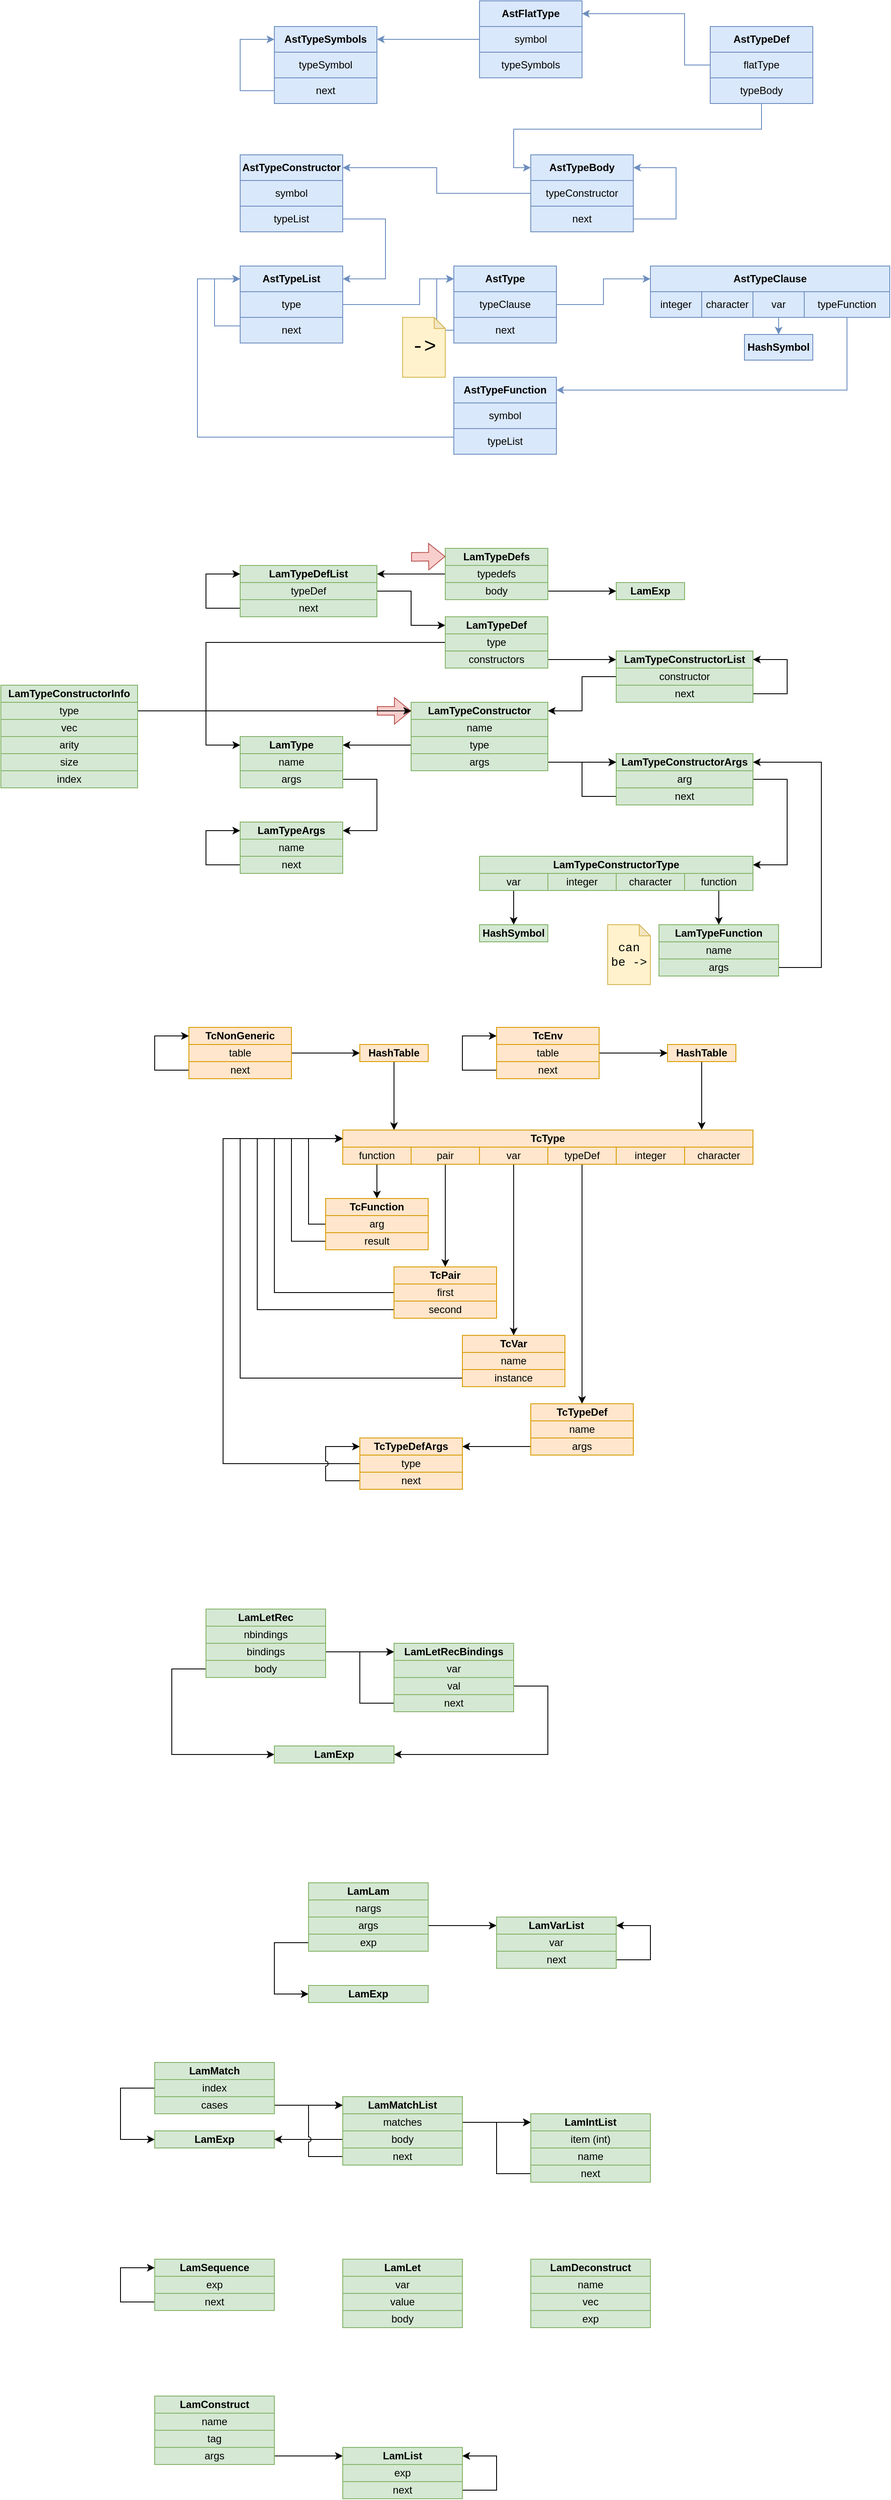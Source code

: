 <mxfile version="21.6.5" type="device">
  <diagram name="Page-1" id="Tl3OTcYbaGk_rcjHuHPC">
    <mxGraphModel dx="1529" dy="1571" grid="1" gridSize="10" guides="1" tooltips="1" connect="1" arrows="1" fold="1" page="0" pageScale="1" pageWidth="827" pageHeight="1169" math="0" shadow="0">
      <root>
        <mxCell id="0" />
        <mxCell id="1" parent="0" />
        <mxCell id="66Aq9e9d5VJEvt0azm1k-1" value="AstTypeList" style="rounded=0;whiteSpace=wrap;html=1;fontStyle=1;fillColor=#dae8fc;strokeColor=#6c8ebf;" parent="1" vertex="1">
          <mxGeometry x="40" y="-90" width="120" height="30" as="geometry" />
        </mxCell>
        <mxCell id="66Aq9e9d5VJEvt0azm1k-11" style="edgeStyle=orthogonalEdgeStyle;rounded=0;orthogonalLoop=1;jettySize=auto;html=1;entryX=0;entryY=0.5;entryDx=0;entryDy=0;fillColor=#dae8fc;strokeColor=#6c8ebf;" parent="1" source="66Aq9e9d5VJEvt0azm1k-2" target="66Aq9e9d5VJEvt0azm1k-7" edge="1">
          <mxGeometry relative="1" as="geometry">
            <Array as="points">
              <mxPoint x="250" y="-45" />
              <mxPoint x="250" y="-75" />
            </Array>
          </mxGeometry>
        </mxCell>
        <mxCell id="66Aq9e9d5VJEvt0azm1k-2" value="type" style="rounded=0;whiteSpace=wrap;html=1;fillColor=#dae8fc;strokeColor=#6c8ebf;" parent="1" vertex="1">
          <mxGeometry x="40" y="-60" width="120" height="30" as="geometry" />
        </mxCell>
        <mxCell id="66Aq9e9d5VJEvt0azm1k-6" style="edgeStyle=orthogonalEdgeStyle;rounded=0;orthogonalLoop=1;jettySize=auto;html=1;entryX=0;entryY=0.5;entryDx=0;entryDy=0;fillColor=#dae8fc;strokeColor=#6c8ebf;" parent="1" source="66Aq9e9d5VJEvt0azm1k-3" target="66Aq9e9d5VJEvt0azm1k-1" edge="1">
          <mxGeometry relative="1" as="geometry">
            <Array as="points">
              <mxPoint x="10" y="-20" />
              <mxPoint x="10" y="-75" />
            </Array>
          </mxGeometry>
        </mxCell>
        <mxCell id="66Aq9e9d5VJEvt0azm1k-3" value="next" style="rounded=0;whiteSpace=wrap;html=1;fillColor=#dae8fc;strokeColor=#6c8ebf;" parent="1" vertex="1">
          <mxGeometry x="40" y="-30" width="120" height="30" as="geometry" />
        </mxCell>
        <mxCell id="66Aq9e9d5VJEvt0azm1k-7" value="AstType" style="rounded=0;whiteSpace=wrap;html=1;fontStyle=1;fillColor=#dae8fc;strokeColor=#6c8ebf;" parent="1" vertex="1">
          <mxGeometry x="290" y="-90" width="120" height="30" as="geometry" />
        </mxCell>
        <mxCell id="66Aq9e9d5VJEvt0azm1k-13" style="edgeStyle=orthogonalEdgeStyle;rounded=0;orthogonalLoop=1;jettySize=auto;html=1;fillColor=#dae8fc;strokeColor=#6c8ebf;" parent="1" source="66Aq9e9d5VJEvt0azm1k-8" target="66Aq9e9d5VJEvt0azm1k-12" edge="1">
          <mxGeometry relative="1" as="geometry" />
        </mxCell>
        <mxCell id="66Aq9e9d5VJEvt0azm1k-8" value="typeClause" style="rounded=0;whiteSpace=wrap;html=1;fillColor=#dae8fc;strokeColor=#6c8ebf;" parent="1" vertex="1">
          <mxGeometry x="290" y="-60" width="120" height="30" as="geometry" />
        </mxCell>
        <mxCell id="66Aq9e9d5VJEvt0azm1k-10" style="edgeStyle=orthogonalEdgeStyle;rounded=0;orthogonalLoop=1;jettySize=auto;html=1;entryX=0;entryY=0.5;entryDx=0;entryDy=0;fillColor=#dae8fc;strokeColor=#6c8ebf;" parent="1" source="66Aq9e9d5VJEvt0azm1k-9" target="66Aq9e9d5VJEvt0azm1k-7" edge="1">
          <mxGeometry relative="1" as="geometry">
            <Array as="points">
              <mxPoint x="270" y="-15" />
              <mxPoint x="270" y="-75" />
            </Array>
          </mxGeometry>
        </mxCell>
        <mxCell id="66Aq9e9d5VJEvt0azm1k-9" value="next" style="rounded=0;whiteSpace=wrap;html=1;fillColor=#dae8fc;strokeColor=#6c8ebf;" parent="1" vertex="1">
          <mxGeometry x="290" y="-30" width="120" height="30" as="geometry" />
        </mxCell>
        <mxCell id="66Aq9e9d5VJEvt0azm1k-12" value="AstTypeClause" style="rounded=0;whiteSpace=wrap;html=1;fontStyle=1;fillColor=#dae8fc;strokeColor=#6c8ebf;" parent="1" vertex="1">
          <mxGeometry x="520" y="-90" width="280" height="30" as="geometry" />
        </mxCell>
        <mxCell id="66Aq9e9d5VJEvt0azm1k-15" value="integer" style="rounded=0;whiteSpace=wrap;html=1;fillColor=#dae8fc;strokeColor=#6c8ebf;" parent="1" vertex="1">
          <mxGeometry x="520" y="-60" width="60" height="30" as="geometry" />
        </mxCell>
        <mxCell id="66Aq9e9d5VJEvt0azm1k-16" value="character" style="rounded=0;whiteSpace=wrap;html=1;fillColor=#dae8fc;strokeColor=#6c8ebf;" parent="1" vertex="1">
          <mxGeometry x="580" y="-60" width="60" height="30" as="geometry" />
        </mxCell>
        <mxCell id="66Aq9e9d5VJEvt0azm1k-20" style="edgeStyle=orthogonalEdgeStyle;rounded=0;orthogonalLoop=1;jettySize=auto;html=1;fillColor=#dae8fc;strokeColor=#6c8ebf;" parent="1" source="66Aq9e9d5VJEvt0azm1k-17" target="66Aq9e9d5VJEvt0azm1k-19" edge="1">
          <mxGeometry relative="1" as="geometry" />
        </mxCell>
        <mxCell id="66Aq9e9d5VJEvt0azm1k-17" value="var" style="rounded=0;whiteSpace=wrap;html=1;fillColor=#dae8fc;strokeColor=#6c8ebf;" parent="1" vertex="1">
          <mxGeometry x="640" y="-60" width="60" height="30" as="geometry" />
        </mxCell>
        <mxCell id="66Aq9e9d5VJEvt0azm1k-22" style="edgeStyle=orthogonalEdgeStyle;rounded=0;orthogonalLoop=1;jettySize=auto;html=1;entryX=1;entryY=0.5;entryDx=0;entryDy=0;fillColor=#dae8fc;strokeColor=#6c8ebf;" parent="1" source="66Aq9e9d5VJEvt0azm1k-18" target="66Aq9e9d5VJEvt0azm1k-21" edge="1">
          <mxGeometry relative="1" as="geometry">
            <Array as="points">
              <mxPoint x="750" y="55" />
            </Array>
          </mxGeometry>
        </mxCell>
        <mxCell id="66Aq9e9d5VJEvt0azm1k-18" value="typeFunction" style="rounded=0;whiteSpace=wrap;html=1;fillColor=#dae8fc;strokeColor=#6c8ebf;" parent="1" vertex="1">
          <mxGeometry x="700" y="-60" width="100" height="30" as="geometry" />
        </mxCell>
        <mxCell id="66Aq9e9d5VJEvt0azm1k-19" value="HashSymbol" style="rounded=0;whiteSpace=wrap;html=1;fontStyle=1;fillColor=#dae8fc;strokeColor=#6c8ebf;" parent="1" vertex="1">
          <mxGeometry x="630" y="-10" width="80" height="30" as="geometry" />
        </mxCell>
        <mxCell id="66Aq9e9d5VJEvt0azm1k-21" value="AstTypeFunction" style="rounded=0;whiteSpace=wrap;html=1;fontStyle=1;fillColor=#dae8fc;strokeColor=#6c8ebf;" parent="1" vertex="1">
          <mxGeometry x="290" y="40" width="120" height="30" as="geometry" />
        </mxCell>
        <mxCell id="66Aq9e9d5VJEvt0azm1k-23" value="symbol" style="rounded=0;whiteSpace=wrap;html=1;fillColor=#dae8fc;strokeColor=#6c8ebf;" parent="1" vertex="1">
          <mxGeometry x="290" y="70" width="120" height="30" as="geometry" />
        </mxCell>
        <mxCell id="66Aq9e9d5VJEvt0azm1k-26" style="edgeStyle=orthogonalEdgeStyle;rounded=0;orthogonalLoop=1;jettySize=auto;html=1;entryX=0;entryY=0.5;entryDx=0;entryDy=0;fillColor=#dae8fc;strokeColor=#6c8ebf;" parent="1" source="66Aq9e9d5VJEvt0azm1k-25" target="66Aq9e9d5VJEvt0azm1k-1" edge="1">
          <mxGeometry relative="1" as="geometry">
            <Array as="points">
              <mxPoint x="-10" y="110" />
              <mxPoint x="-10" y="-75" />
            </Array>
          </mxGeometry>
        </mxCell>
        <mxCell id="66Aq9e9d5VJEvt0azm1k-25" value="typeList" style="rounded=0;whiteSpace=wrap;html=1;fillColor=#dae8fc;strokeColor=#6c8ebf;" parent="1" vertex="1">
          <mxGeometry x="290" y="100" width="120" height="30" as="geometry" />
        </mxCell>
        <mxCell id="66Aq9e9d5VJEvt0azm1k-27" value="AstTypeConstructor" style="rounded=0;whiteSpace=wrap;html=1;fontStyle=1;fillColor=#dae8fc;strokeColor=#6c8ebf;" parent="1" vertex="1">
          <mxGeometry x="40" y="-220" width="120" height="30" as="geometry" />
        </mxCell>
        <mxCell id="66Aq9e9d5VJEvt0azm1k-28" value="symbol" style="rounded=0;whiteSpace=wrap;html=1;fillColor=#dae8fc;strokeColor=#6c8ebf;" parent="1" vertex="1">
          <mxGeometry x="40" y="-190" width="120" height="30" as="geometry" />
        </mxCell>
        <mxCell id="66Aq9e9d5VJEvt0azm1k-30" style="edgeStyle=orthogonalEdgeStyle;rounded=0;orthogonalLoop=1;jettySize=auto;html=1;entryX=1;entryY=0.5;entryDx=0;entryDy=0;fillColor=#dae8fc;strokeColor=#6c8ebf;" parent="1" source="66Aq9e9d5VJEvt0azm1k-29" target="66Aq9e9d5VJEvt0azm1k-1" edge="1">
          <mxGeometry relative="1" as="geometry">
            <Array as="points">
              <mxPoint x="210" y="-145" />
              <mxPoint x="210" y="-75" />
            </Array>
          </mxGeometry>
        </mxCell>
        <mxCell id="66Aq9e9d5VJEvt0azm1k-29" value="typeList" style="rounded=0;whiteSpace=wrap;html=1;fillColor=#dae8fc;strokeColor=#6c8ebf;" parent="1" vertex="1">
          <mxGeometry x="40" y="-160" width="120" height="30" as="geometry" />
        </mxCell>
        <mxCell id="66Aq9e9d5VJEvt0azm1k-31" value="AstTypeBody" style="rounded=0;whiteSpace=wrap;html=1;fontStyle=1;fillColor=#dae8fc;strokeColor=#6c8ebf;" parent="1" vertex="1">
          <mxGeometry x="380" y="-220" width="120" height="30" as="geometry" />
        </mxCell>
        <mxCell id="66Aq9e9d5VJEvt0azm1k-36" style="edgeStyle=orthogonalEdgeStyle;rounded=0;orthogonalLoop=1;jettySize=auto;html=1;entryX=1;entryY=0.5;entryDx=0;entryDy=0;fillColor=#dae8fc;strokeColor=#6c8ebf;" parent="1" source="66Aq9e9d5VJEvt0azm1k-32" target="66Aq9e9d5VJEvt0azm1k-27" edge="1">
          <mxGeometry relative="1" as="geometry" />
        </mxCell>
        <mxCell id="66Aq9e9d5VJEvt0azm1k-32" value="typeConstructor" style="rounded=0;whiteSpace=wrap;html=1;fillColor=#dae8fc;strokeColor=#6c8ebf;" parent="1" vertex="1">
          <mxGeometry x="380" y="-190" width="120" height="30" as="geometry" />
        </mxCell>
        <mxCell id="66Aq9e9d5VJEvt0azm1k-34" style="edgeStyle=orthogonalEdgeStyle;rounded=0;orthogonalLoop=1;jettySize=auto;html=1;fillColor=#dae8fc;strokeColor=#6c8ebf;" parent="1" source="66Aq9e9d5VJEvt0azm1k-33" edge="1">
          <mxGeometry relative="1" as="geometry">
            <mxPoint x="500" y="-205" as="targetPoint" />
            <Array as="points">
              <mxPoint x="550" y="-145" />
              <mxPoint x="550" y="-205" />
            </Array>
          </mxGeometry>
        </mxCell>
        <mxCell id="66Aq9e9d5VJEvt0azm1k-33" value="next" style="rounded=0;whiteSpace=wrap;html=1;fillColor=#dae8fc;strokeColor=#6c8ebf;" parent="1" vertex="1">
          <mxGeometry x="380" y="-160" width="120" height="30" as="geometry" />
        </mxCell>
        <mxCell id="66Aq9e9d5VJEvt0azm1k-37" value="AstTypeDef" style="rounded=0;whiteSpace=wrap;html=1;fontStyle=1;fillColor=#dae8fc;strokeColor=#6c8ebf;" parent="1" vertex="1">
          <mxGeometry x="590" y="-370" width="120" height="30" as="geometry" />
        </mxCell>
        <mxCell id="66Aq9e9d5VJEvt0azm1k-42" style="edgeStyle=orthogonalEdgeStyle;rounded=0;orthogonalLoop=1;jettySize=auto;html=1;entryX=1;entryY=0.5;entryDx=0;entryDy=0;fillColor=#dae8fc;strokeColor=#6c8ebf;" parent="1" source="66Aq9e9d5VJEvt0azm1k-38" target="66Aq9e9d5VJEvt0azm1k-41" edge="1">
          <mxGeometry relative="1" as="geometry">
            <Array as="points">
              <mxPoint x="560" y="-325" />
              <mxPoint x="560" y="-385" />
            </Array>
          </mxGeometry>
        </mxCell>
        <mxCell id="66Aq9e9d5VJEvt0azm1k-38" value="flatType" style="rounded=0;whiteSpace=wrap;html=1;fillColor=#dae8fc;strokeColor=#6c8ebf;" parent="1" vertex="1">
          <mxGeometry x="590" y="-340" width="120" height="30" as="geometry" />
        </mxCell>
        <mxCell id="66Aq9e9d5VJEvt0azm1k-40" style="edgeStyle=orthogonalEdgeStyle;rounded=0;orthogonalLoop=1;jettySize=auto;html=1;entryX=0;entryY=0.5;entryDx=0;entryDy=0;fillColor=#dae8fc;strokeColor=#6c8ebf;" parent="1" source="66Aq9e9d5VJEvt0azm1k-39" target="66Aq9e9d5VJEvt0azm1k-31" edge="1">
          <mxGeometry relative="1" as="geometry">
            <Array as="points">
              <mxPoint x="650" y="-250" />
              <mxPoint x="360" y="-250" />
              <mxPoint x="360" y="-205" />
            </Array>
          </mxGeometry>
        </mxCell>
        <mxCell id="66Aq9e9d5VJEvt0azm1k-39" value="typeBody" style="rounded=0;whiteSpace=wrap;html=1;fillColor=#dae8fc;strokeColor=#6c8ebf;" parent="1" vertex="1">
          <mxGeometry x="590" y="-310" width="120" height="30" as="geometry" />
        </mxCell>
        <mxCell id="66Aq9e9d5VJEvt0azm1k-41" value="AstFlatType" style="rounded=0;whiteSpace=wrap;html=1;fontStyle=1;fillColor=#dae8fc;strokeColor=#6c8ebf;" parent="1" vertex="1">
          <mxGeometry x="320" y="-400" width="120" height="30" as="geometry" />
        </mxCell>
        <mxCell id="66Aq9e9d5VJEvt0azm1k-46" style="edgeStyle=orthogonalEdgeStyle;rounded=0;orthogonalLoop=1;jettySize=auto;html=1;entryX=1;entryY=0.5;entryDx=0;entryDy=0;fillColor=#dae8fc;strokeColor=#6c8ebf;" parent="1" source="66Aq9e9d5VJEvt0azm1k-43" target="66Aq9e9d5VJEvt0azm1k-45" edge="1">
          <mxGeometry relative="1" as="geometry" />
        </mxCell>
        <mxCell id="66Aq9e9d5VJEvt0azm1k-43" value="symbol" style="rounded=0;whiteSpace=wrap;html=1;fillColor=#dae8fc;strokeColor=#6c8ebf;" parent="1" vertex="1">
          <mxGeometry x="320" y="-370" width="120" height="30" as="geometry" />
        </mxCell>
        <mxCell id="66Aq9e9d5VJEvt0azm1k-44" value="typeSymbols" style="rounded=0;whiteSpace=wrap;html=1;fillColor=#dae8fc;strokeColor=#6c8ebf;" parent="1" vertex="1">
          <mxGeometry x="320" y="-340" width="120" height="30" as="geometry" />
        </mxCell>
        <mxCell id="66Aq9e9d5VJEvt0azm1k-45" value="AstTypeSymbols" style="rounded=0;whiteSpace=wrap;html=1;fontStyle=1;fillColor=#dae8fc;strokeColor=#6c8ebf;" parent="1" vertex="1">
          <mxGeometry x="80" y="-370" width="120" height="30" as="geometry" />
        </mxCell>
        <mxCell id="66Aq9e9d5VJEvt0azm1k-47" value="typeSymbol" style="rounded=0;whiteSpace=wrap;html=1;fillColor=#dae8fc;strokeColor=#6c8ebf;" parent="1" vertex="1">
          <mxGeometry x="80" y="-340" width="120" height="30" as="geometry" />
        </mxCell>
        <mxCell id="66Aq9e9d5VJEvt0azm1k-49" style="edgeStyle=orthogonalEdgeStyle;rounded=0;orthogonalLoop=1;jettySize=auto;html=1;entryX=0;entryY=0.5;entryDx=0;entryDy=0;fillColor=#dae8fc;strokeColor=#6c8ebf;" parent="1" source="66Aq9e9d5VJEvt0azm1k-48" target="66Aq9e9d5VJEvt0azm1k-45" edge="1">
          <mxGeometry relative="1" as="geometry">
            <Array as="points">
              <mxPoint x="40" y="-295" />
              <mxPoint x="40" y="-355" />
            </Array>
          </mxGeometry>
        </mxCell>
        <mxCell id="66Aq9e9d5VJEvt0azm1k-48" value="next" style="rounded=0;whiteSpace=wrap;html=1;fillColor=#dae8fc;strokeColor=#6c8ebf;" parent="1" vertex="1">
          <mxGeometry x="80" y="-310" width="120" height="30" as="geometry" />
        </mxCell>
        <mxCell id="66Aq9e9d5VJEvt0azm1k-50" value="LamTypeConstructor" style="rounded=0;whiteSpace=wrap;html=1;fontStyle=1;fillColor=#d5e8d4;strokeColor=#82b366;" parent="1" vertex="1">
          <mxGeometry x="240" y="420" width="160" height="20" as="geometry" />
        </mxCell>
        <mxCell id="66Aq9e9d5VJEvt0azm1k-51" value="name" style="rounded=0;whiteSpace=wrap;html=1;fillColor=#d5e8d4;strokeColor=#82b366;" parent="1" vertex="1">
          <mxGeometry x="240" y="440" width="160" height="20" as="geometry" />
        </mxCell>
        <mxCell id="66Aq9e9d5VJEvt0azm1k-57" style="edgeStyle=orthogonalEdgeStyle;rounded=0;orthogonalLoop=1;jettySize=auto;html=1;entryX=1;entryY=0.5;entryDx=0;entryDy=0;" parent="1" source="66Aq9e9d5VJEvt0azm1k-52" target="66Aq9e9d5VJEvt0azm1k-54" edge="1">
          <mxGeometry relative="1" as="geometry" />
        </mxCell>
        <mxCell id="66Aq9e9d5VJEvt0azm1k-52" value="type" style="rounded=0;whiteSpace=wrap;html=1;fillColor=#d5e8d4;strokeColor=#82b366;" parent="1" vertex="1">
          <mxGeometry x="240" y="460" width="160" height="20" as="geometry" />
        </mxCell>
        <mxCell id="66Aq9e9d5VJEvt0azm1k-72" style="edgeStyle=orthogonalEdgeStyle;rounded=0;orthogonalLoop=1;jettySize=auto;html=1;" parent="1" source="66Aq9e9d5VJEvt0azm1k-53" target="66Aq9e9d5VJEvt0azm1k-65" edge="1">
          <mxGeometry relative="1" as="geometry" />
        </mxCell>
        <mxCell id="66Aq9e9d5VJEvt0azm1k-53" value="args" style="rounded=0;whiteSpace=wrap;html=1;fillColor=#d5e8d4;strokeColor=#82b366;" parent="1" vertex="1">
          <mxGeometry x="240" y="480" width="160" height="20" as="geometry" />
        </mxCell>
        <mxCell id="66Aq9e9d5VJEvt0azm1k-54" value="LamType" style="rounded=0;whiteSpace=wrap;html=1;fontStyle=1;fillColor=#d5e8d4;strokeColor=#82b366;" parent="1" vertex="1">
          <mxGeometry x="40" y="460" width="120" height="20" as="geometry" />
        </mxCell>
        <mxCell id="66Aq9e9d5VJEvt0azm1k-55" value="name" style="rounded=0;whiteSpace=wrap;html=1;fillColor=#d5e8d4;strokeColor=#82b366;" parent="1" vertex="1">
          <mxGeometry x="40" y="480" width="120" height="20" as="geometry" />
        </mxCell>
        <mxCell id="66Aq9e9d5VJEvt0azm1k-64" style="edgeStyle=orthogonalEdgeStyle;rounded=0;orthogonalLoop=1;jettySize=auto;html=1;entryX=1;entryY=0.5;entryDx=0;entryDy=0;" parent="1" source="66Aq9e9d5VJEvt0azm1k-56" target="66Aq9e9d5VJEvt0azm1k-58" edge="1">
          <mxGeometry relative="1" as="geometry">
            <Array as="points">
              <mxPoint x="200" y="510" />
              <mxPoint x="200" y="570" />
            </Array>
          </mxGeometry>
        </mxCell>
        <mxCell id="66Aq9e9d5VJEvt0azm1k-56" value="args" style="rounded=0;whiteSpace=wrap;html=1;fillColor=#d5e8d4;strokeColor=#82b366;" parent="1" vertex="1">
          <mxGeometry x="40" y="500" width="120" height="20" as="geometry" />
        </mxCell>
        <mxCell id="66Aq9e9d5VJEvt0azm1k-58" value="LamTypeArgs" style="rounded=0;whiteSpace=wrap;html=1;fontStyle=1;fillColor=#d5e8d4;strokeColor=#82b366;" parent="1" vertex="1">
          <mxGeometry x="40" y="560" width="120" height="20" as="geometry" />
        </mxCell>
        <mxCell id="66Aq9e9d5VJEvt0azm1k-59" value="name" style="rounded=0;whiteSpace=wrap;html=1;fillColor=#d5e8d4;strokeColor=#82b366;" parent="1" vertex="1">
          <mxGeometry x="40" y="580" width="120" height="20" as="geometry" />
        </mxCell>
        <mxCell id="66Aq9e9d5VJEvt0azm1k-61" style="edgeStyle=orthogonalEdgeStyle;rounded=0;orthogonalLoop=1;jettySize=auto;html=1;entryX=0;entryY=0.5;entryDx=0;entryDy=0;" parent="1" source="66Aq9e9d5VJEvt0azm1k-60" target="66Aq9e9d5VJEvt0azm1k-58" edge="1">
          <mxGeometry relative="1" as="geometry">
            <Array as="points">
              <mxPoint y="610" />
              <mxPoint y="570" />
            </Array>
          </mxGeometry>
        </mxCell>
        <mxCell id="66Aq9e9d5VJEvt0azm1k-60" value="next" style="rounded=0;whiteSpace=wrap;html=1;fillColor=#d5e8d4;strokeColor=#82b366;" parent="1" vertex="1">
          <mxGeometry x="40" y="600" width="120" height="20" as="geometry" />
        </mxCell>
        <mxCell id="66Aq9e9d5VJEvt0azm1k-65" value="LamTypeConstructorArgs" style="rounded=0;whiteSpace=wrap;html=1;fontStyle=1;fillColor=#d5e8d4;strokeColor=#82b366;" parent="1" vertex="1">
          <mxGeometry x="480" y="480" width="160" height="20" as="geometry" />
        </mxCell>
        <mxCell id="OqaKtLn1udPJetcvcxM7-1" style="edgeStyle=orthogonalEdgeStyle;rounded=0;orthogonalLoop=1;jettySize=auto;html=1;entryX=1;entryY=0.5;entryDx=0;entryDy=0;" parent="1" source="66Aq9e9d5VJEvt0azm1k-66" target="66Aq9e9d5VJEvt0azm1k-70" edge="1">
          <mxGeometry relative="1" as="geometry">
            <Array as="points">
              <mxPoint x="680" y="510" />
              <mxPoint x="680" y="610" />
            </Array>
          </mxGeometry>
        </mxCell>
        <mxCell id="66Aq9e9d5VJEvt0azm1k-66" value="arg" style="rounded=0;whiteSpace=wrap;html=1;fillColor=#d5e8d4;strokeColor=#82b366;" parent="1" vertex="1">
          <mxGeometry x="480" y="500" width="160" height="20" as="geometry" />
        </mxCell>
        <mxCell id="66Aq9e9d5VJEvt0azm1k-68" style="edgeStyle=orthogonalEdgeStyle;rounded=0;orthogonalLoop=1;jettySize=auto;html=1;entryX=0;entryY=0.5;entryDx=0;entryDy=0;" parent="1" source="66Aq9e9d5VJEvt0azm1k-67" target="66Aq9e9d5VJEvt0azm1k-65" edge="1">
          <mxGeometry relative="1" as="geometry">
            <Array as="points">
              <mxPoint x="440" y="530" />
              <mxPoint x="440" y="490" />
            </Array>
          </mxGeometry>
        </mxCell>
        <mxCell id="66Aq9e9d5VJEvt0azm1k-67" value="next" style="rounded=0;whiteSpace=wrap;html=1;fillColor=#d5e8d4;strokeColor=#82b366;" parent="1" vertex="1">
          <mxGeometry x="480" y="520" width="160" height="20" as="geometry" />
        </mxCell>
        <mxCell id="66Aq9e9d5VJEvt0azm1k-70" value="LamTypeConstructorType" style="rounded=0;whiteSpace=wrap;html=1;fontStyle=1;fillColor=#d5e8d4;strokeColor=#82b366;" parent="1" vertex="1">
          <mxGeometry x="320" y="600" width="320" height="20" as="geometry" />
        </mxCell>
        <mxCell id="66Aq9e9d5VJEvt0azm1k-73" value="name" style="rounded=0;whiteSpace=wrap;html=1;fillColor=#d5e8d4;strokeColor=#82b366;" parent="1" vertex="1">
          <mxGeometry x="530" y="700" width="140" height="20" as="geometry" />
        </mxCell>
        <mxCell id="66Aq9e9d5VJEvt0azm1k-75" style="edgeStyle=orthogonalEdgeStyle;rounded=0;orthogonalLoop=1;jettySize=auto;html=1;entryX=1;entryY=0.5;entryDx=0;entryDy=0;" parent="1" source="66Aq9e9d5VJEvt0azm1k-74" target="66Aq9e9d5VJEvt0azm1k-65" edge="1">
          <mxGeometry relative="1" as="geometry">
            <Array as="points">
              <mxPoint x="720" y="730" />
              <mxPoint x="720" y="490" />
            </Array>
          </mxGeometry>
        </mxCell>
        <mxCell id="66Aq9e9d5VJEvt0azm1k-74" value="args" style="rounded=0;whiteSpace=wrap;html=1;fillColor=#d5e8d4;strokeColor=#82b366;" parent="1" vertex="1">
          <mxGeometry x="530" y="720" width="140" height="20" as="geometry" />
        </mxCell>
        <mxCell id="66Aq9e9d5VJEvt0azm1k-76" value="integer" style="rounded=0;whiteSpace=wrap;html=1;fillColor=#d5e8d4;strokeColor=#82b366;" parent="1" vertex="1">
          <mxGeometry x="400" y="620" width="80" height="20" as="geometry" />
        </mxCell>
        <mxCell id="66Aq9e9d5VJEvt0azm1k-79" value="character" style="rounded=0;whiteSpace=wrap;html=1;fillColor=#d5e8d4;strokeColor=#82b366;" parent="1" vertex="1">
          <mxGeometry x="480" y="620" width="80" height="20" as="geometry" />
        </mxCell>
        <mxCell id="66Aq9e9d5VJEvt0azm1k-82" style="edgeStyle=orthogonalEdgeStyle;rounded=0;orthogonalLoop=1;jettySize=auto;html=1;entryX=0.5;entryY=0;entryDx=0;entryDy=0;" parent="1" source="66Aq9e9d5VJEvt0azm1k-80" target="66Aq9e9d5VJEvt0azm1k-81" edge="1">
          <mxGeometry relative="1" as="geometry" />
        </mxCell>
        <mxCell id="66Aq9e9d5VJEvt0azm1k-80" value="function" style="rounded=0;whiteSpace=wrap;html=1;fillColor=#d5e8d4;strokeColor=#82b366;" parent="1" vertex="1">
          <mxGeometry x="560" y="620" width="80" height="20" as="geometry" />
        </mxCell>
        <mxCell id="66Aq9e9d5VJEvt0azm1k-81" value="LamTypeFunction" style="rounded=0;whiteSpace=wrap;html=1;fontStyle=1;fillColor=#d5e8d4;strokeColor=#82b366;" parent="1" vertex="1">
          <mxGeometry x="530" y="680" width="140" height="20" as="geometry" />
        </mxCell>
        <mxCell id="OqaKtLn1udPJetcvcxM7-26" style="edgeStyle=orthogonalEdgeStyle;rounded=0;orthogonalLoop=1;jettySize=auto;html=1;entryX=0.5;entryY=0;entryDx=0;entryDy=0;" parent="1" source="66Aq9e9d5VJEvt0azm1k-83" target="OqaKtLn1udPJetcvcxM7-25" edge="1">
          <mxGeometry relative="1" as="geometry" />
        </mxCell>
        <mxCell id="66Aq9e9d5VJEvt0azm1k-83" value="var" style="rounded=0;whiteSpace=wrap;html=1;fillColor=#d5e8d4;strokeColor=#82b366;" parent="1" vertex="1">
          <mxGeometry x="320" y="620" width="80" height="20" as="geometry" />
        </mxCell>
        <mxCell id="66Aq9e9d5VJEvt0azm1k-90" value="-&amp;gt;" style="shape=note;whiteSpace=wrap;html=1;backgroundOutline=1;darkOpacity=0.05;fillColor=#fff2cc;strokeColor=#d6b656;fontSize=24;fontFamily=Courier New;size=13;" parent="1" vertex="1">
          <mxGeometry x="230" y="-30" width="50" height="70" as="geometry" />
        </mxCell>
        <mxCell id="OqaKtLn1udPJetcvcxM7-2" value="can be -&amp;gt;" style="shape=note;whiteSpace=wrap;html=1;backgroundOutline=1;darkOpacity=0.05;fillColor=#fff2cc;strokeColor=#d6b656;fontSize=14;fontFamily=Courier New;size=13;" parent="1" vertex="1">
          <mxGeometry x="470" y="680" width="50" height="70" as="geometry" />
        </mxCell>
        <mxCell id="OqaKtLn1udPJetcvcxM7-3" value="LamTypeDefs" style="rounded=0;whiteSpace=wrap;html=1;fontStyle=1;fillColor=#d5e8d4;strokeColor=#82b366;" parent="1" vertex="1">
          <mxGeometry x="280" y="240" width="120" height="20" as="geometry" />
        </mxCell>
        <mxCell id="OqaKtLn1udPJetcvcxM7-27" style="edgeStyle=orthogonalEdgeStyle;rounded=0;orthogonalLoop=1;jettySize=auto;html=1;entryX=1;entryY=0.5;entryDx=0;entryDy=0;" parent="1" source="OqaKtLn1udPJetcvcxM7-4" target="OqaKtLn1udPJetcvcxM7-8" edge="1">
          <mxGeometry relative="1" as="geometry" />
        </mxCell>
        <mxCell id="OqaKtLn1udPJetcvcxM7-4" value="typedefs" style="rounded=0;whiteSpace=wrap;html=1;fillColor=#d5e8d4;strokeColor=#82b366;" parent="1" vertex="1">
          <mxGeometry x="280" y="260" width="120" height="20" as="geometry" />
        </mxCell>
        <mxCell id="OqaKtLn1udPJetcvcxM7-28" style="edgeStyle=orthogonalEdgeStyle;rounded=0;orthogonalLoop=1;jettySize=auto;html=1;entryX=0;entryY=0.5;entryDx=0;entryDy=0;" parent="1" source="OqaKtLn1udPJetcvcxM7-5" target="OqaKtLn1udPJetcvcxM7-6" edge="1">
          <mxGeometry relative="1" as="geometry" />
        </mxCell>
        <mxCell id="OqaKtLn1udPJetcvcxM7-5" value="body" style="rounded=0;whiteSpace=wrap;html=1;fillColor=#d5e8d4;strokeColor=#82b366;" parent="1" vertex="1">
          <mxGeometry x="280" y="280" width="120" height="20" as="geometry" />
        </mxCell>
        <mxCell id="OqaKtLn1udPJetcvcxM7-6" value="LamExp" style="rounded=0;whiteSpace=wrap;html=1;fontStyle=1;fillColor=#d5e8d4;strokeColor=#82b366;" parent="1" vertex="1">
          <mxGeometry x="480" y="280" width="80" height="20" as="geometry" />
        </mxCell>
        <mxCell id="OqaKtLn1udPJetcvcxM7-8" value="LamTypeDefList" style="rounded=0;whiteSpace=wrap;html=1;fontStyle=1;fillColor=#d5e8d4;strokeColor=#82b366;" parent="1" vertex="1">
          <mxGeometry x="40" y="260" width="160" height="20" as="geometry" />
        </mxCell>
        <mxCell id="OqaKtLn1udPJetcvcxM7-23" style="edgeStyle=orthogonalEdgeStyle;rounded=0;orthogonalLoop=1;jettySize=auto;html=1;entryX=0;entryY=0.5;entryDx=0;entryDy=0;" parent="1" source="OqaKtLn1udPJetcvcxM7-10" target="OqaKtLn1udPJetcvcxM7-13" edge="1">
          <mxGeometry relative="1" as="geometry" />
        </mxCell>
        <mxCell id="OqaKtLn1udPJetcvcxM7-10" value="typeDef" style="rounded=0;whiteSpace=wrap;html=1;fillColor=#d5e8d4;strokeColor=#82b366;" parent="1" vertex="1">
          <mxGeometry x="40" y="280" width="160" height="20" as="geometry" />
        </mxCell>
        <mxCell id="OqaKtLn1udPJetcvcxM7-24" style="edgeStyle=orthogonalEdgeStyle;rounded=0;orthogonalLoop=1;jettySize=auto;html=1;entryX=0;entryY=0.5;entryDx=0;entryDy=0;" parent="1" source="OqaKtLn1udPJetcvcxM7-11" target="OqaKtLn1udPJetcvcxM7-8" edge="1">
          <mxGeometry relative="1" as="geometry">
            <Array as="points">
              <mxPoint y="310" />
              <mxPoint y="270" />
            </Array>
          </mxGeometry>
        </mxCell>
        <mxCell id="OqaKtLn1udPJetcvcxM7-11" value="next" style="rounded=0;whiteSpace=wrap;html=1;fillColor=#d5e8d4;strokeColor=#82b366;" parent="1" vertex="1">
          <mxGeometry x="40" y="300" width="160" height="20" as="geometry" />
        </mxCell>
        <mxCell id="OqaKtLn1udPJetcvcxM7-13" value="LamTypeDef" style="rounded=0;whiteSpace=wrap;html=1;fontStyle=1;fillColor=#d5e8d4;strokeColor=#82b366;" parent="1" vertex="1">
          <mxGeometry x="280" y="320" width="120" height="20" as="geometry" />
        </mxCell>
        <mxCell id="OqaKtLn1udPJetcvcxM7-19" style="edgeStyle=orthogonalEdgeStyle;rounded=0;orthogonalLoop=1;jettySize=auto;html=1;entryX=0;entryY=0.5;entryDx=0;entryDy=0;exitX=1;exitY=0.5;exitDx=0;exitDy=0;" parent="1" source="OqaKtLn1udPJetcvcxM7-15" target="OqaKtLn1udPJetcvcxM7-17" edge="1">
          <mxGeometry relative="1" as="geometry" />
        </mxCell>
        <mxCell id="OqaKtLn1udPJetcvcxM7-31" style="edgeStyle=orthogonalEdgeStyle;rounded=0;orthogonalLoop=1;jettySize=auto;html=1;entryX=0;entryY=0.5;entryDx=0;entryDy=0;" parent="1" source="OqaKtLn1udPJetcvcxM7-14" target="66Aq9e9d5VJEvt0azm1k-54" edge="1">
          <mxGeometry relative="1" as="geometry">
            <Array as="points">
              <mxPoint y="350" />
              <mxPoint y="470" />
            </Array>
          </mxGeometry>
        </mxCell>
        <mxCell id="OqaKtLn1udPJetcvcxM7-14" value="type" style="rounded=0;whiteSpace=wrap;html=1;fillColor=#d5e8d4;strokeColor=#82b366;" parent="1" vertex="1">
          <mxGeometry x="280" y="340" width="120" height="20" as="geometry" />
        </mxCell>
        <mxCell id="OqaKtLn1udPJetcvcxM7-15" value="constructors" style="rounded=0;whiteSpace=wrap;html=1;fillColor=#d5e8d4;strokeColor=#82b366;" parent="1" vertex="1">
          <mxGeometry x="280" y="360" width="120" height="20" as="geometry" />
        </mxCell>
        <mxCell id="OqaKtLn1udPJetcvcxM7-17" value="LamTypeConstructorList" style="rounded=0;whiteSpace=wrap;html=1;fontStyle=1;fillColor=#d5e8d4;strokeColor=#82b366;" parent="1" vertex="1">
          <mxGeometry x="480" y="360" width="160" height="20" as="geometry" />
        </mxCell>
        <mxCell id="OqaKtLn1udPJetcvcxM7-20" style="edgeStyle=orthogonalEdgeStyle;rounded=0;orthogonalLoop=1;jettySize=auto;html=1;entryX=1;entryY=0.5;entryDx=0;entryDy=0;" parent="1" source="OqaKtLn1udPJetcvcxM7-18" target="66Aq9e9d5VJEvt0azm1k-50" edge="1">
          <mxGeometry relative="1" as="geometry" />
        </mxCell>
        <mxCell id="OqaKtLn1udPJetcvcxM7-18" value="constructor" style="rounded=0;whiteSpace=wrap;html=1;fillColor=#d5e8d4;strokeColor=#82b366;" parent="1" vertex="1">
          <mxGeometry x="480" y="380" width="160" height="20" as="geometry" />
        </mxCell>
        <mxCell id="OqaKtLn1udPJetcvcxM7-22" style="edgeStyle=orthogonalEdgeStyle;rounded=0;orthogonalLoop=1;jettySize=auto;html=1;entryX=1;entryY=0.5;entryDx=0;entryDy=0;" parent="1" source="OqaKtLn1udPJetcvcxM7-21" target="OqaKtLn1udPJetcvcxM7-17" edge="1">
          <mxGeometry relative="1" as="geometry">
            <Array as="points">
              <mxPoint x="680" y="410" />
              <mxPoint x="680" y="370" />
            </Array>
          </mxGeometry>
        </mxCell>
        <mxCell id="OqaKtLn1udPJetcvcxM7-21" value="next" style="rounded=0;whiteSpace=wrap;html=1;fillColor=#d5e8d4;strokeColor=#82b366;" parent="1" vertex="1">
          <mxGeometry x="480" y="400" width="160" height="20" as="geometry" />
        </mxCell>
        <mxCell id="OqaKtLn1udPJetcvcxM7-25" value="HashSymbol" style="rounded=0;whiteSpace=wrap;html=1;fontStyle=1;fillColor=#d5e8d4;strokeColor=#82b366;" parent="1" vertex="1">
          <mxGeometry x="320" y="680" width="80" height="20" as="geometry" />
        </mxCell>
        <mxCell id="OqaKtLn1udPJetcvcxM7-29" value="" style="shape=flexArrow;endArrow=classic;html=1;rounded=0;entryX=0;entryY=0.5;entryDx=0;entryDy=0;fillColor=#f8cecc;strokeColor=#b85450;" parent="1" target="66Aq9e9d5VJEvt0azm1k-50" edge="1">
          <mxGeometry width="50" height="50" relative="1" as="geometry">
            <mxPoint x="200" y="430" as="sourcePoint" />
            <mxPoint x="480" y="530" as="targetPoint" />
          </mxGeometry>
        </mxCell>
        <mxCell id="OqaKtLn1udPJetcvcxM7-30" value="" style="shape=flexArrow;endArrow=classic;html=1;rounded=0;entryX=0;entryY=0.5;entryDx=0;entryDy=0;fillColor=#f8cecc;strokeColor=#b85450;" parent="1" edge="1">
          <mxGeometry width="50" height="50" relative="1" as="geometry">
            <mxPoint x="240" y="250" as="sourcePoint" />
            <mxPoint x="280" y="249.5" as="targetPoint" />
          </mxGeometry>
        </mxCell>
        <mxCell id="YFp7hnjFKQrcqW-Tp08_-1" value="TcEnv" style="rounded=0;whiteSpace=wrap;html=1;fontStyle=1;fillColor=#ffe6cc;strokeColor=#d79b00;" parent="1" vertex="1">
          <mxGeometry x="340" y="800" width="120" height="20" as="geometry" />
        </mxCell>
        <mxCell id="YFp7hnjFKQrcqW-Tp08_-4" style="edgeStyle=orthogonalEdgeStyle;rounded=0;orthogonalLoop=1;jettySize=auto;html=1;entryX=0;entryY=0.5;entryDx=0;entryDy=0;" parent="1" source="YFp7hnjFKQrcqW-Tp08_-2" target="YFp7hnjFKQrcqW-Tp08_-3" edge="1">
          <mxGeometry relative="1" as="geometry" />
        </mxCell>
        <mxCell id="YFp7hnjFKQrcqW-Tp08_-2" value="table" style="rounded=0;whiteSpace=wrap;html=1;fillColor=#ffe6cc;strokeColor=#d79b00;" parent="1" vertex="1">
          <mxGeometry x="340" y="820" width="120" height="20" as="geometry" />
        </mxCell>
        <mxCell id="YFp7hnjFKQrcqW-Tp08_-46" style="edgeStyle=orthogonalEdgeStyle;rounded=0;orthogonalLoop=1;jettySize=auto;html=1;entryX=0.875;entryY=-0.02;entryDx=0;entryDy=0;entryPerimeter=0;" parent="1" source="YFp7hnjFKQrcqW-Tp08_-3" target="YFp7hnjFKQrcqW-Tp08_-16" edge="1">
          <mxGeometry relative="1" as="geometry" />
        </mxCell>
        <mxCell id="YFp7hnjFKQrcqW-Tp08_-3" value="HashTable" style="rounded=0;whiteSpace=wrap;html=1;fontStyle=1;fillColor=#ffe6cc;strokeColor=#d79b00;" parent="1" vertex="1">
          <mxGeometry x="540" y="820" width="80" height="20" as="geometry" />
        </mxCell>
        <mxCell id="YFp7hnjFKQrcqW-Tp08_-6" style="edgeStyle=orthogonalEdgeStyle;rounded=0;orthogonalLoop=1;jettySize=auto;html=1;entryX=0;entryY=0.5;entryDx=0;entryDy=0;" parent="1" source="YFp7hnjFKQrcqW-Tp08_-5" target="YFp7hnjFKQrcqW-Tp08_-1" edge="1">
          <mxGeometry relative="1" as="geometry">
            <Array as="points">
              <mxPoint x="300" y="850" />
              <mxPoint x="300" y="810" />
            </Array>
          </mxGeometry>
        </mxCell>
        <mxCell id="YFp7hnjFKQrcqW-Tp08_-5" value="next" style="rounded=0;whiteSpace=wrap;html=1;fillColor=#ffe6cc;strokeColor=#d79b00;" parent="1" vertex="1">
          <mxGeometry x="340" y="840" width="120" height="20" as="geometry" />
        </mxCell>
        <mxCell id="YFp7hnjFKQrcqW-Tp08_-7" value="TcNonGeneric" style="rounded=0;whiteSpace=wrap;html=1;fontStyle=1;fillColor=#ffe6cc;strokeColor=#d79b00;" parent="1" vertex="1">
          <mxGeometry x="-20" y="800" width="120" height="20" as="geometry" />
        </mxCell>
        <mxCell id="YFp7hnjFKQrcqW-Tp08_-8" style="edgeStyle=orthogonalEdgeStyle;rounded=0;orthogonalLoop=1;jettySize=auto;html=1;entryX=0;entryY=0.5;entryDx=0;entryDy=0;" parent="1" source="YFp7hnjFKQrcqW-Tp08_-9" target="YFp7hnjFKQrcqW-Tp08_-10" edge="1">
          <mxGeometry relative="1" as="geometry" />
        </mxCell>
        <mxCell id="YFp7hnjFKQrcqW-Tp08_-9" value="table" style="rounded=0;whiteSpace=wrap;html=1;fillColor=#ffe6cc;strokeColor=#d79b00;" parent="1" vertex="1">
          <mxGeometry x="-20" y="820" width="120" height="20" as="geometry" />
        </mxCell>
        <mxCell id="YFp7hnjFKQrcqW-Tp08_-45" style="edgeStyle=orthogonalEdgeStyle;rounded=0;orthogonalLoop=1;jettySize=auto;html=1;entryX=0.125;entryY=0;entryDx=0;entryDy=0;entryPerimeter=0;" parent="1" source="YFp7hnjFKQrcqW-Tp08_-10" target="YFp7hnjFKQrcqW-Tp08_-16" edge="1">
          <mxGeometry relative="1" as="geometry" />
        </mxCell>
        <mxCell id="YFp7hnjFKQrcqW-Tp08_-10" value="HashTable" style="rounded=0;whiteSpace=wrap;html=1;fontStyle=1;fillColor=#ffe6cc;strokeColor=#d79b00;" parent="1" vertex="1">
          <mxGeometry x="180" y="820" width="80" height="20" as="geometry" />
        </mxCell>
        <mxCell id="YFp7hnjFKQrcqW-Tp08_-11" style="edgeStyle=orthogonalEdgeStyle;rounded=0;orthogonalLoop=1;jettySize=auto;html=1;entryX=0;entryY=0.5;entryDx=0;entryDy=0;" parent="1" source="YFp7hnjFKQrcqW-Tp08_-12" target="YFp7hnjFKQrcqW-Tp08_-7" edge="1">
          <mxGeometry relative="1" as="geometry">
            <Array as="points">
              <mxPoint x="-60" y="850" />
              <mxPoint x="-60" y="810" />
            </Array>
          </mxGeometry>
        </mxCell>
        <mxCell id="YFp7hnjFKQrcqW-Tp08_-12" value="next" style="rounded=0;whiteSpace=wrap;html=1;fillColor=#ffe6cc;strokeColor=#d79b00;" parent="1" vertex="1">
          <mxGeometry x="-20" y="840" width="120" height="20" as="geometry" />
        </mxCell>
        <mxCell id="YFp7hnjFKQrcqW-Tp08_-13" value="TcFunction" style="rounded=0;whiteSpace=wrap;html=1;fontStyle=1;fillColor=#ffe6cc;strokeColor=#d79b00;" parent="1" vertex="1">
          <mxGeometry x="140" y="1000" width="120" height="20" as="geometry" />
        </mxCell>
        <mxCell id="YFp7hnjFKQrcqW-Tp08_-31" style="edgeStyle=orthogonalEdgeStyle;rounded=0;orthogonalLoop=1;jettySize=auto;html=1;entryX=0;entryY=0.5;entryDx=0;entryDy=0;" parent="1" source="YFp7hnjFKQrcqW-Tp08_-14" target="YFp7hnjFKQrcqW-Tp08_-16" edge="1">
          <mxGeometry relative="1" as="geometry">
            <Array as="points">
              <mxPoint x="120" y="1030" />
              <mxPoint x="120" y="930" />
            </Array>
          </mxGeometry>
        </mxCell>
        <mxCell id="YFp7hnjFKQrcqW-Tp08_-14" value="arg" style="rounded=0;whiteSpace=wrap;html=1;fillColor=#ffe6cc;strokeColor=#d79b00;" parent="1" vertex="1">
          <mxGeometry x="140" y="1020" width="120" height="20" as="geometry" />
        </mxCell>
        <mxCell id="YFp7hnjFKQrcqW-Tp08_-32" style="edgeStyle=orthogonalEdgeStyle;rounded=0;orthogonalLoop=1;jettySize=auto;html=1;entryX=0;entryY=0.5;entryDx=0;entryDy=0;" parent="1" source="YFp7hnjFKQrcqW-Tp08_-15" target="YFp7hnjFKQrcqW-Tp08_-16" edge="1">
          <mxGeometry relative="1" as="geometry">
            <Array as="points">
              <mxPoint x="100" y="1050" />
              <mxPoint x="100" y="930" />
            </Array>
          </mxGeometry>
        </mxCell>
        <mxCell id="YFp7hnjFKQrcqW-Tp08_-15" value="result" style="rounded=0;whiteSpace=wrap;html=1;fillColor=#ffe6cc;strokeColor=#d79b00;" parent="1" vertex="1">
          <mxGeometry x="140" y="1040" width="120" height="20" as="geometry" />
        </mxCell>
        <mxCell id="YFp7hnjFKQrcqW-Tp08_-16" value="TcType" style="rounded=0;whiteSpace=wrap;html=1;fontStyle=1;fillColor=#ffe6cc;strokeColor=#d79b00;" parent="1" vertex="1">
          <mxGeometry x="160" y="920" width="480" height="20" as="geometry" />
        </mxCell>
        <mxCell id="YFp7hnjFKQrcqW-Tp08_-23" style="edgeStyle=orthogonalEdgeStyle;rounded=0;orthogonalLoop=1;jettySize=auto;html=1;" parent="1" source="YFp7hnjFKQrcqW-Tp08_-17" target="YFp7hnjFKQrcqW-Tp08_-13" edge="1">
          <mxGeometry relative="1" as="geometry" />
        </mxCell>
        <mxCell id="YFp7hnjFKQrcqW-Tp08_-17" value="function" style="rounded=0;whiteSpace=wrap;html=1;fillColor=#ffe6cc;strokeColor=#d79b00;" parent="1" vertex="1">
          <mxGeometry x="160" y="940" width="80" height="20" as="geometry" />
        </mxCell>
        <mxCell id="YFp7hnjFKQrcqW-Tp08_-27" style="edgeStyle=orthogonalEdgeStyle;rounded=0;orthogonalLoop=1;jettySize=auto;html=1;" parent="1" source="YFp7hnjFKQrcqW-Tp08_-18" target="YFp7hnjFKQrcqW-Tp08_-24" edge="1">
          <mxGeometry relative="1" as="geometry" />
        </mxCell>
        <mxCell id="YFp7hnjFKQrcqW-Tp08_-18" value="pair" style="rounded=0;whiteSpace=wrap;html=1;fillColor=#ffe6cc;strokeColor=#d79b00;" parent="1" vertex="1">
          <mxGeometry x="240" y="940" width="80" height="20" as="geometry" />
        </mxCell>
        <mxCell id="YFp7hnjFKQrcqW-Tp08_-48" style="edgeStyle=orthogonalEdgeStyle;rounded=0;orthogonalLoop=1;jettySize=auto;html=1;entryX=0.5;entryY=0;entryDx=0;entryDy=0;" parent="1" source="YFp7hnjFKQrcqW-Tp08_-19" target="YFp7hnjFKQrcqW-Tp08_-28" edge="1">
          <mxGeometry relative="1" as="geometry" />
        </mxCell>
        <mxCell id="YFp7hnjFKQrcqW-Tp08_-19" value="var" style="rounded=0;whiteSpace=wrap;html=1;fillColor=#ffe6cc;strokeColor=#d79b00;" parent="1" vertex="1">
          <mxGeometry x="320" y="940" width="80" height="20" as="geometry" />
        </mxCell>
        <mxCell id="YFp7hnjFKQrcqW-Tp08_-20" value="integer" style="rounded=0;whiteSpace=wrap;html=1;fillColor=#ffe6cc;strokeColor=#d79b00;" parent="1" vertex="1">
          <mxGeometry x="480" y="940" width="80" height="20" as="geometry" />
        </mxCell>
        <mxCell id="YFp7hnjFKQrcqW-Tp08_-21" value="character" style="rounded=0;whiteSpace=wrap;html=1;fillColor=#ffe6cc;strokeColor=#d79b00;" parent="1" vertex="1">
          <mxGeometry x="560" y="940" width="80" height="20" as="geometry" />
        </mxCell>
        <mxCell id="YFp7hnjFKQrcqW-Tp08_-37" style="edgeStyle=orthogonalEdgeStyle;rounded=0;orthogonalLoop=1;jettySize=auto;html=1;entryX=0.5;entryY=0;entryDx=0;entryDy=0;" parent="1" source="YFp7hnjFKQrcqW-Tp08_-22" target="YFp7hnjFKQrcqW-Tp08_-36" edge="1">
          <mxGeometry relative="1" as="geometry" />
        </mxCell>
        <mxCell id="YFp7hnjFKQrcqW-Tp08_-22" value="typeDef" style="rounded=0;whiteSpace=wrap;html=1;fillColor=#ffe6cc;strokeColor=#d79b00;" parent="1" vertex="1">
          <mxGeometry x="400" y="940" width="80" height="20" as="geometry" />
        </mxCell>
        <mxCell id="YFp7hnjFKQrcqW-Tp08_-24" value="TcPair" style="rounded=0;whiteSpace=wrap;html=1;fontStyle=1;fillColor=#ffe6cc;strokeColor=#d79b00;" parent="1" vertex="1">
          <mxGeometry x="220" y="1080" width="120" height="20" as="geometry" />
        </mxCell>
        <mxCell id="YFp7hnjFKQrcqW-Tp08_-33" style="edgeStyle=orthogonalEdgeStyle;rounded=0;orthogonalLoop=1;jettySize=auto;html=1;entryX=0;entryY=0.5;entryDx=0;entryDy=0;" parent="1" source="YFp7hnjFKQrcqW-Tp08_-25" target="YFp7hnjFKQrcqW-Tp08_-16" edge="1">
          <mxGeometry relative="1" as="geometry">
            <Array as="points">
              <mxPoint x="80" y="1110" />
              <mxPoint x="80" y="930" />
            </Array>
          </mxGeometry>
        </mxCell>
        <mxCell id="YFp7hnjFKQrcqW-Tp08_-25" value="first" style="rounded=0;whiteSpace=wrap;html=1;fillColor=#ffe6cc;strokeColor=#d79b00;" parent="1" vertex="1">
          <mxGeometry x="220" y="1100" width="120" height="20" as="geometry" />
        </mxCell>
        <mxCell id="YFp7hnjFKQrcqW-Tp08_-34" style="edgeStyle=orthogonalEdgeStyle;rounded=0;orthogonalLoop=1;jettySize=auto;html=1;entryX=0;entryY=0.5;entryDx=0;entryDy=0;" parent="1" source="YFp7hnjFKQrcqW-Tp08_-26" target="YFp7hnjFKQrcqW-Tp08_-16" edge="1">
          <mxGeometry relative="1" as="geometry">
            <Array as="points">
              <mxPoint x="60" y="1130" />
              <mxPoint x="60" y="930" />
            </Array>
          </mxGeometry>
        </mxCell>
        <mxCell id="YFp7hnjFKQrcqW-Tp08_-26" value="second" style="rounded=0;whiteSpace=wrap;html=1;fillColor=#ffe6cc;strokeColor=#d79b00;" parent="1" vertex="1">
          <mxGeometry x="220" y="1120" width="120" height="20" as="geometry" />
        </mxCell>
        <mxCell id="YFp7hnjFKQrcqW-Tp08_-28" value="TcVar" style="rounded=0;whiteSpace=wrap;html=1;fontStyle=1;fillColor=#ffe6cc;strokeColor=#d79b00;" parent="1" vertex="1">
          <mxGeometry x="300" y="1160" width="120" height="20" as="geometry" />
        </mxCell>
        <mxCell id="YFp7hnjFKQrcqW-Tp08_-29" value="name" style="rounded=0;whiteSpace=wrap;html=1;fillColor=#ffe6cc;strokeColor=#d79b00;" parent="1" vertex="1">
          <mxGeometry x="300" y="1180" width="120" height="20" as="geometry" />
        </mxCell>
        <mxCell id="YFp7hnjFKQrcqW-Tp08_-35" style="edgeStyle=orthogonalEdgeStyle;rounded=0;orthogonalLoop=1;jettySize=auto;html=1;entryX=0;entryY=0.5;entryDx=0;entryDy=0;" parent="1" source="YFp7hnjFKQrcqW-Tp08_-30" target="YFp7hnjFKQrcqW-Tp08_-16" edge="1">
          <mxGeometry relative="1" as="geometry">
            <Array as="points">
              <mxPoint x="40" y="1210" />
              <mxPoint x="40" y="930" />
            </Array>
          </mxGeometry>
        </mxCell>
        <mxCell id="YFp7hnjFKQrcqW-Tp08_-30" value="instance" style="rounded=0;whiteSpace=wrap;html=1;fillColor=#ffe6cc;strokeColor=#d79b00;" parent="1" vertex="1">
          <mxGeometry x="300" y="1200" width="120" height="20" as="geometry" />
        </mxCell>
        <mxCell id="YFp7hnjFKQrcqW-Tp08_-36" value="TcTypeDef" style="rounded=0;whiteSpace=wrap;html=1;fontStyle=1;fillColor=#ffe6cc;strokeColor=#d79b00;" parent="1" vertex="1">
          <mxGeometry x="380" y="1240" width="120" height="20" as="geometry" />
        </mxCell>
        <mxCell id="YFp7hnjFKQrcqW-Tp08_-38" value="name" style="rounded=0;whiteSpace=wrap;html=1;fillColor=#ffe6cc;strokeColor=#d79b00;" parent="1" vertex="1">
          <mxGeometry x="380" y="1260" width="120" height="20" as="geometry" />
        </mxCell>
        <mxCell id="YFp7hnjFKQrcqW-Tp08_-43" style="edgeStyle=orthogonalEdgeStyle;rounded=0;orthogonalLoop=1;jettySize=auto;html=1;entryX=1;entryY=0.5;entryDx=0;entryDy=0;" parent="1" source="YFp7hnjFKQrcqW-Tp08_-39" target="YFp7hnjFKQrcqW-Tp08_-40" edge="1">
          <mxGeometry relative="1" as="geometry" />
        </mxCell>
        <mxCell id="YFp7hnjFKQrcqW-Tp08_-39" value="args" style="rounded=0;whiteSpace=wrap;html=1;fillColor=#ffe6cc;strokeColor=#d79b00;" parent="1" vertex="1">
          <mxGeometry x="380" y="1280" width="120" height="20" as="geometry" />
        </mxCell>
        <mxCell id="YFp7hnjFKQrcqW-Tp08_-40" value="TcTypeDefArgs" style="rounded=0;whiteSpace=wrap;html=1;fontStyle=1;fillColor=#ffe6cc;strokeColor=#d79b00;" parent="1" vertex="1">
          <mxGeometry x="180" y="1280" width="120" height="20" as="geometry" />
        </mxCell>
        <mxCell id="YFp7hnjFKQrcqW-Tp08_-47" style="edgeStyle=orthogonalEdgeStyle;rounded=0;orthogonalLoop=1;jettySize=auto;html=1;entryX=0;entryY=0.5;entryDx=0;entryDy=0;jumpStyle=none;" parent="1" source="YFp7hnjFKQrcqW-Tp08_-41" target="YFp7hnjFKQrcqW-Tp08_-16" edge="1">
          <mxGeometry relative="1" as="geometry">
            <Array as="points">
              <mxPoint x="20" y="1310" />
              <mxPoint x="20" y="930" />
            </Array>
          </mxGeometry>
        </mxCell>
        <mxCell id="YFp7hnjFKQrcqW-Tp08_-41" value="type" style="rounded=0;whiteSpace=wrap;html=1;fillColor=#ffe6cc;strokeColor=#d79b00;" parent="1" vertex="1">
          <mxGeometry x="180" y="1300" width="120" height="20" as="geometry" />
        </mxCell>
        <mxCell id="YFp7hnjFKQrcqW-Tp08_-44" style="edgeStyle=orthogonalEdgeStyle;rounded=0;orthogonalLoop=1;jettySize=auto;html=1;entryX=0;entryY=0.5;entryDx=0;entryDy=0;jumpStyle=arc;" parent="1" source="YFp7hnjFKQrcqW-Tp08_-42" target="YFp7hnjFKQrcqW-Tp08_-40" edge="1">
          <mxGeometry relative="1" as="geometry">
            <Array as="points">
              <mxPoint x="140" y="1330" />
              <mxPoint x="140" y="1290" />
            </Array>
          </mxGeometry>
        </mxCell>
        <mxCell id="YFp7hnjFKQrcqW-Tp08_-42" value="next" style="rounded=0;whiteSpace=wrap;html=1;fillColor=#ffe6cc;strokeColor=#d79b00;" parent="1" vertex="1">
          <mxGeometry x="180" y="1320" width="120" height="20" as="geometry" />
        </mxCell>
        <mxCell id="YFp7hnjFKQrcqW-Tp08_-49" value="nbindings" style="rounded=0;whiteSpace=wrap;html=1;fillColor=#d5e8d4;strokeColor=#82b366;" parent="1" vertex="1">
          <mxGeometry y="1500" width="140" height="20" as="geometry" />
        </mxCell>
        <mxCell id="YFp7hnjFKQrcqW-Tp08_-50" value="LamLetRec" style="rounded=0;whiteSpace=wrap;html=1;fontStyle=1;fillColor=#d5e8d4;strokeColor=#82b366;" parent="1" vertex="1">
          <mxGeometry y="1480" width="140" height="20" as="geometry" />
        </mxCell>
        <mxCell id="YFp7hnjFKQrcqW-Tp08_-54" style="edgeStyle=orthogonalEdgeStyle;rounded=0;orthogonalLoop=1;jettySize=auto;html=1;entryX=0;entryY=0.5;entryDx=0;entryDy=0;" parent="1" source="YFp7hnjFKQrcqW-Tp08_-51" target="YFp7hnjFKQrcqW-Tp08_-53" edge="1">
          <mxGeometry relative="1" as="geometry" />
        </mxCell>
        <mxCell id="YFp7hnjFKQrcqW-Tp08_-51" value="bindings" style="rounded=0;whiteSpace=wrap;html=1;fillColor=#d5e8d4;strokeColor=#82b366;" parent="1" vertex="1">
          <mxGeometry y="1520" width="140" height="20" as="geometry" />
        </mxCell>
        <mxCell id="YFp7hnjFKQrcqW-Tp08_-60" style="edgeStyle=orthogonalEdgeStyle;rounded=0;orthogonalLoop=1;jettySize=auto;html=1;entryX=0;entryY=0.5;entryDx=0;entryDy=0;" parent="1" source="YFp7hnjFKQrcqW-Tp08_-52" target="YFp7hnjFKQrcqW-Tp08_-59" edge="1">
          <mxGeometry relative="1" as="geometry">
            <Array as="points">
              <mxPoint x="-40" y="1550" />
              <mxPoint x="-40" y="1650" />
            </Array>
          </mxGeometry>
        </mxCell>
        <mxCell id="YFp7hnjFKQrcqW-Tp08_-52" value="body" style="rounded=0;whiteSpace=wrap;html=1;fillColor=#d5e8d4;strokeColor=#82b366;" parent="1" vertex="1">
          <mxGeometry y="1540" width="140" height="20" as="geometry" />
        </mxCell>
        <mxCell id="YFp7hnjFKQrcqW-Tp08_-53" value="LamLetRecBindings" style="rounded=0;whiteSpace=wrap;html=1;fontStyle=1;fillColor=#d5e8d4;strokeColor=#82b366;" parent="1" vertex="1">
          <mxGeometry x="220" y="1520" width="140" height="20" as="geometry" />
        </mxCell>
        <mxCell id="YFp7hnjFKQrcqW-Tp08_-55" value="var" style="rounded=0;whiteSpace=wrap;html=1;fillColor=#d5e8d4;strokeColor=#82b366;" parent="1" vertex="1">
          <mxGeometry x="220" y="1540" width="140" height="20" as="geometry" />
        </mxCell>
        <mxCell id="YFp7hnjFKQrcqW-Tp08_-61" style="edgeStyle=orthogonalEdgeStyle;rounded=0;orthogonalLoop=1;jettySize=auto;html=1;entryX=1;entryY=0.5;entryDx=0;entryDy=0;" parent="1" source="YFp7hnjFKQrcqW-Tp08_-56" target="YFp7hnjFKQrcqW-Tp08_-59" edge="1">
          <mxGeometry relative="1" as="geometry">
            <Array as="points">
              <mxPoint x="400" y="1570" />
              <mxPoint x="400" y="1650" />
            </Array>
          </mxGeometry>
        </mxCell>
        <mxCell id="YFp7hnjFKQrcqW-Tp08_-56" value="val" style="rounded=0;whiteSpace=wrap;html=1;fillColor=#d5e8d4;strokeColor=#82b366;" parent="1" vertex="1">
          <mxGeometry x="220" y="1560" width="140" height="20" as="geometry" />
        </mxCell>
        <mxCell id="YFp7hnjFKQrcqW-Tp08_-58" style="edgeStyle=orthogonalEdgeStyle;rounded=0;orthogonalLoop=1;jettySize=auto;html=1;entryX=0;entryY=0.5;entryDx=0;entryDy=0;" parent="1" source="YFp7hnjFKQrcqW-Tp08_-57" target="YFp7hnjFKQrcqW-Tp08_-53" edge="1">
          <mxGeometry relative="1" as="geometry">
            <Array as="points">
              <mxPoint x="180" y="1590" />
              <mxPoint x="180" y="1530" />
            </Array>
          </mxGeometry>
        </mxCell>
        <mxCell id="YFp7hnjFKQrcqW-Tp08_-57" value="next" style="rounded=0;whiteSpace=wrap;html=1;fillColor=#d5e8d4;strokeColor=#82b366;" parent="1" vertex="1">
          <mxGeometry x="220" y="1580" width="140" height="20" as="geometry" />
        </mxCell>
        <mxCell id="YFp7hnjFKQrcqW-Tp08_-59" value="LamExp" style="rounded=0;whiteSpace=wrap;html=1;fontStyle=1;fillColor=#d5e8d4;strokeColor=#82b366;" parent="1" vertex="1">
          <mxGeometry x="80" y="1640" width="140" height="20" as="geometry" />
        </mxCell>
        <mxCell id="YFp7hnjFKQrcqW-Tp08_-62" value="LamLam" style="rounded=0;whiteSpace=wrap;html=1;fontStyle=1;fillColor=#d5e8d4;strokeColor=#82b366;" parent="1" vertex="1">
          <mxGeometry x="120" y="1800" width="140" height="20" as="geometry" />
        </mxCell>
        <mxCell id="YFp7hnjFKQrcqW-Tp08_-63" value="nargs" style="rounded=0;whiteSpace=wrap;html=1;fillColor=#d5e8d4;strokeColor=#82b366;" parent="1" vertex="1">
          <mxGeometry x="120" y="1820" width="140" height="20" as="geometry" />
        </mxCell>
        <mxCell id="YFp7hnjFKQrcqW-Tp08_-68" style="edgeStyle=orthogonalEdgeStyle;rounded=0;orthogonalLoop=1;jettySize=auto;html=1;" parent="1" source="YFp7hnjFKQrcqW-Tp08_-64" target="YFp7hnjFKQrcqW-Tp08_-66" edge="1">
          <mxGeometry relative="1" as="geometry" />
        </mxCell>
        <mxCell id="YFp7hnjFKQrcqW-Tp08_-64" value="args" style="rounded=0;whiteSpace=wrap;html=1;fillColor=#d5e8d4;strokeColor=#82b366;" parent="1" vertex="1">
          <mxGeometry x="120" y="1840" width="140" height="20" as="geometry" />
        </mxCell>
        <mxCell id="YFp7hnjFKQrcqW-Tp08_-74" style="edgeStyle=orthogonalEdgeStyle;rounded=0;orthogonalLoop=1;jettySize=auto;html=1;entryX=0;entryY=0.5;entryDx=0;entryDy=0;" parent="1" source="YFp7hnjFKQrcqW-Tp08_-65" target="YFp7hnjFKQrcqW-Tp08_-73" edge="1">
          <mxGeometry relative="1" as="geometry">
            <Array as="points">
              <mxPoint x="80" y="1870" />
              <mxPoint x="80" y="1930" />
            </Array>
          </mxGeometry>
        </mxCell>
        <mxCell id="YFp7hnjFKQrcqW-Tp08_-65" value="exp" style="rounded=0;whiteSpace=wrap;html=1;fillColor=#d5e8d4;strokeColor=#82b366;" parent="1" vertex="1">
          <mxGeometry x="120" y="1860" width="140" height="20" as="geometry" />
        </mxCell>
        <mxCell id="YFp7hnjFKQrcqW-Tp08_-66" value="LamVarList" style="rounded=0;whiteSpace=wrap;html=1;fontStyle=1;fillColor=#d5e8d4;strokeColor=#82b366;" parent="1" vertex="1">
          <mxGeometry x="340" y="1840" width="140" height="20" as="geometry" />
        </mxCell>
        <mxCell id="YFp7hnjFKQrcqW-Tp08_-69" value="var" style="rounded=0;whiteSpace=wrap;html=1;fillColor=#d5e8d4;strokeColor=#82b366;" parent="1" vertex="1">
          <mxGeometry x="340" y="1860" width="140" height="20" as="geometry" />
        </mxCell>
        <mxCell id="YFp7hnjFKQrcqW-Tp08_-72" style="edgeStyle=orthogonalEdgeStyle;rounded=0;orthogonalLoop=1;jettySize=auto;html=1;entryX=1;entryY=0.5;entryDx=0;entryDy=0;" parent="1" source="YFp7hnjFKQrcqW-Tp08_-70" target="YFp7hnjFKQrcqW-Tp08_-66" edge="1">
          <mxGeometry relative="1" as="geometry">
            <Array as="points">
              <mxPoint x="520" y="1890" />
              <mxPoint x="520" y="1850" />
            </Array>
          </mxGeometry>
        </mxCell>
        <mxCell id="YFp7hnjFKQrcqW-Tp08_-70" value="next" style="rounded=0;whiteSpace=wrap;html=1;fillColor=#d5e8d4;strokeColor=#82b366;" parent="1" vertex="1">
          <mxGeometry x="340" y="1880" width="140" height="20" as="geometry" />
        </mxCell>
        <mxCell id="YFp7hnjFKQrcqW-Tp08_-73" value="LamExp" style="rounded=0;whiteSpace=wrap;html=1;fontStyle=1;fillColor=#d5e8d4;strokeColor=#82b366;" parent="1" vertex="1">
          <mxGeometry x="120" y="1920" width="140" height="20" as="geometry" />
        </mxCell>
        <mxCell id="YFp7hnjFKQrcqW-Tp08_-75" value="LamMatch" style="rounded=0;whiteSpace=wrap;html=1;fontStyle=1;fillColor=#d5e8d4;strokeColor=#82b366;" parent="1" vertex="1">
          <mxGeometry x="-60" y="2010" width="140" height="20" as="geometry" />
        </mxCell>
        <mxCell id="YFp7hnjFKQrcqW-Tp08_-78" style="edgeStyle=orthogonalEdgeStyle;rounded=0;orthogonalLoop=1;jettySize=auto;html=1;entryX=0;entryY=0.5;entryDx=0;entryDy=0;" parent="1" source="YFp7hnjFKQrcqW-Tp08_-76" target="YFp7hnjFKQrcqW-Tp08_-77" edge="1">
          <mxGeometry relative="1" as="geometry">
            <Array as="points">
              <mxPoint x="-100" y="2040" />
              <mxPoint x="-100" y="2100" />
            </Array>
          </mxGeometry>
        </mxCell>
        <mxCell id="YFp7hnjFKQrcqW-Tp08_-76" value="index" style="rounded=0;whiteSpace=wrap;html=1;fillColor=#d5e8d4;strokeColor=#82b366;" parent="1" vertex="1">
          <mxGeometry x="-60" y="2030" width="140" height="20" as="geometry" />
        </mxCell>
        <mxCell id="YFp7hnjFKQrcqW-Tp08_-77" value="LamExp" style="rounded=0;whiteSpace=wrap;html=1;fontStyle=1;fillColor=#d5e8d4;strokeColor=#82b366;" parent="1" vertex="1">
          <mxGeometry x="-60" y="2090" width="140" height="20" as="geometry" />
        </mxCell>
        <mxCell id="YFp7hnjFKQrcqW-Tp08_-84" style="edgeStyle=orthogonalEdgeStyle;rounded=0;orthogonalLoop=1;jettySize=auto;html=1;entryX=0;entryY=0.5;entryDx=0;entryDy=0;" parent="1" source="YFp7hnjFKQrcqW-Tp08_-79" target="YFp7hnjFKQrcqW-Tp08_-80" edge="1">
          <mxGeometry relative="1" as="geometry" />
        </mxCell>
        <mxCell id="YFp7hnjFKQrcqW-Tp08_-79" value="cases" style="rounded=0;whiteSpace=wrap;html=1;fillColor=#d5e8d4;strokeColor=#82b366;" parent="1" vertex="1">
          <mxGeometry x="-60" y="2050" width="140" height="20" as="geometry" />
        </mxCell>
        <mxCell id="YFp7hnjFKQrcqW-Tp08_-80" value="LamMatchList" style="rounded=0;whiteSpace=wrap;html=1;fontStyle=1;fillColor=#d5e8d4;strokeColor=#82b366;" parent="1" vertex="1">
          <mxGeometry x="160" y="2050" width="140" height="20" as="geometry" />
        </mxCell>
        <mxCell id="YFp7hnjFKQrcqW-Tp08_-85" style="edgeStyle=orthogonalEdgeStyle;rounded=0;orthogonalLoop=1;jettySize=auto;html=1;entryX=0;entryY=0.5;entryDx=0;entryDy=0;" parent="1" source="YFp7hnjFKQrcqW-Tp08_-81" target="YFp7hnjFKQrcqW-Tp08_-82" edge="1">
          <mxGeometry relative="1" as="geometry" />
        </mxCell>
        <mxCell id="YFp7hnjFKQrcqW-Tp08_-81" value="matches" style="rounded=0;whiteSpace=wrap;html=1;fillColor=#d5e8d4;strokeColor=#82b366;" parent="1" vertex="1">
          <mxGeometry x="160" y="2070" width="140" height="20" as="geometry" />
        </mxCell>
        <mxCell id="YFp7hnjFKQrcqW-Tp08_-82" value="LamIntList" style="rounded=0;whiteSpace=wrap;html=1;fontStyle=1;fillColor=#d5e8d4;strokeColor=#82b366;" parent="1" vertex="1">
          <mxGeometry x="380" y="2070" width="140" height="20" as="geometry" />
        </mxCell>
        <mxCell id="pjzq8i0gjG21dCuc9hs0-1" style="edgeStyle=orthogonalEdgeStyle;rounded=0;orthogonalLoop=1;jettySize=auto;html=1;entryX=1;entryY=0.5;entryDx=0;entryDy=0;jumpStyle=arc;" parent="1" source="YFp7hnjFKQrcqW-Tp08_-83" target="YFp7hnjFKQrcqW-Tp08_-77" edge="1">
          <mxGeometry relative="1" as="geometry">
            <Array as="points">
              <mxPoint x="120" y="2100" />
              <mxPoint x="120" y="2100" />
            </Array>
          </mxGeometry>
        </mxCell>
        <mxCell id="YFp7hnjFKQrcqW-Tp08_-83" value="body" style="rounded=0;whiteSpace=wrap;html=1;fillColor=#d5e8d4;strokeColor=#82b366;" parent="1" vertex="1">
          <mxGeometry x="160" y="2090" width="140" height="20" as="geometry" />
        </mxCell>
        <mxCell id="YFp7hnjFKQrcqW-Tp08_-87" style="edgeStyle=orthogonalEdgeStyle;rounded=0;orthogonalLoop=1;jettySize=auto;html=1;entryX=0;entryY=0.5;entryDx=0;entryDy=0;jumpStyle=arc;" parent="1" source="YFp7hnjFKQrcqW-Tp08_-86" target="YFp7hnjFKQrcqW-Tp08_-80" edge="1">
          <mxGeometry relative="1" as="geometry">
            <Array as="points">
              <mxPoint x="120" y="2120" />
              <mxPoint x="120" y="2060" />
            </Array>
          </mxGeometry>
        </mxCell>
        <mxCell id="YFp7hnjFKQrcqW-Tp08_-86" value="next" style="rounded=0;whiteSpace=wrap;html=1;fillColor=#d5e8d4;strokeColor=#82b366;" parent="1" vertex="1">
          <mxGeometry x="160" y="2110" width="140" height="20" as="geometry" />
        </mxCell>
        <mxCell id="YFp7hnjFKQrcqW-Tp08_-88" value="item (int)" style="rounded=0;whiteSpace=wrap;html=1;fillColor=#d5e8d4;strokeColor=#82b366;" parent="1" vertex="1">
          <mxGeometry x="380" y="2090" width="140" height="20" as="geometry" />
        </mxCell>
        <mxCell id="YFp7hnjFKQrcqW-Tp08_-90" style="edgeStyle=orthogonalEdgeStyle;rounded=0;orthogonalLoop=1;jettySize=auto;html=1;entryX=0;entryY=0.5;entryDx=0;entryDy=0;" parent="1" source="YFp7hnjFKQrcqW-Tp08_-89" target="YFp7hnjFKQrcqW-Tp08_-82" edge="1">
          <mxGeometry relative="1" as="geometry">
            <Array as="points">
              <mxPoint x="340" y="2140" />
              <mxPoint x="340" y="2080" />
            </Array>
          </mxGeometry>
        </mxCell>
        <mxCell id="YFp7hnjFKQrcqW-Tp08_-89" value="next" style="rounded=0;whiteSpace=wrap;html=1;fillColor=#d5e8d4;strokeColor=#82b366;" parent="1" vertex="1">
          <mxGeometry x="380" y="2130" width="140" height="20" as="geometry" />
        </mxCell>
        <mxCell id="pjzq8i0gjG21dCuc9hs0-2" value="LamLet" style="rounded=0;whiteSpace=wrap;html=1;fontStyle=1;fillColor=#d5e8d4;strokeColor=#82b366;" parent="1" vertex="1">
          <mxGeometry x="160" y="2240" width="140" height="20" as="geometry" />
        </mxCell>
        <mxCell id="pjzq8i0gjG21dCuc9hs0-3" value="var" style="rounded=0;whiteSpace=wrap;html=1;fillColor=#d5e8d4;strokeColor=#82b366;" parent="1" vertex="1">
          <mxGeometry x="160" y="2260" width="140" height="20" as="geometry" />
        </mxCell>
        <mxCell id="pjzq8i0gjG21dCuc9hs0-4" value="value" style="rounded=0;whiteSpace=wrap;html=1;fillColor=#d5e8d4;strokeColor=#82b366;" parent="1" vertex="1">
          <mxGeometry x="160" y="2280" width="140" height="20" as="geometry" />
        </mxCell>
        <mxCell id="pjzq8i0gjG21dCuc9hs0-5" value="body" style="rounded=0;whiteSpace=wrap;html=1;fillColor=#d5e8d4;strokeColor=#82b366;" parent="1" vertex="1">
          <mxGeometry x="160" y="2300" width="140" height="20" as="geometry" />
        </mxCell>
        <mxCell id="pjzq8i0gjG21dCuc9hs0-6" value="LamDeconstruct" style="rounded=0;whiteSpace=wrap;html=1;fontStyle=1;fillColor=#d5e8d4;strokeColor=#82b366;" parent="1" vertex="1">
          <mxGeometry x="380" y="2240" width="140" height="20" as="geometry" />
        </mxCell>
        <mxCell id="pjzq8i0gjG21dCuc9hs0-7" value="name" style="rounded=0;whiteSpace=wrap;html=1;fillColor=#d5e8d4;strokeColor=#82b366;" parent="1" vertex="1">
          <mxGeometry x="380" y="2260" width="140" height="20" as="geometry" />
        </mxCell>
        <mxCell id="pjzq8i0gjG21dCuc9hs0-8" value="vec" style="rounded=0;whiteSpace=wrap;html=1;fillColor=#d5e8d4;strokeColor=#82b366;" parent="1" vertex="1">
          <mxGeometry x="380" y="2280" width="140" height="20" as="geometry" />
        </mxCell>
        <mxCell id="pjzq8i0gjG21dCuc9hs0-9" value="exp" style="rounded=0;whiteSpace=wrap;html=1;fillColor=#d5e8d4;strokeColor=#82b366;" parent="1" vertex="1">
          <mxGeometry x="380" y="2300" width="140" height="20" as="geometry" />
        </mxCell>
        <mxCell id="pjzq8i0gjG21dCuc9hs0-10" value="LamSequence" style="rounded=0;whiteSpace=wrap;html=1;fontStyle=1;fillColor=#d5e8d4;strokeColor=#82b366;" parent="1" vertex="1">
          <mxGeometry x="-60" y="2240" width="140" height="20" as="geometry" />
        </mxCell>
        <mxCell id="pjzq8i0gjG21dCuc9hs0-11" value="exp" style="rounded=0;whiteSpace=wrap;html=1;fillColor=#d5e8d4;strokeColor=#82b366;" parent="1" vertex="1">
          <mxGeometry x="-60" y="2260" width="140" height="20" as="geometry" />
        </mxCell>
        <mxCell id="pjzq8i0gjG21dCuc9hs0-13" style="edgeStyle=orthogonalEdgeStyle;rounded=0;orthogonalLoop=1;jettySize=auto;html=1;entryX=0;entryY=0.5;entryDx=0;entryDy=0;" parent="1" source="pjzq8i0gjG21dCuc9hs0-12" target="pjzq8i0gjG21dCuc9hs0-10" edge="1">
          <mxGeometry relative="1" as="geometry">
            <Array as="points">
              <mxPoint x="-100" y="2290" />
              <mxPoint x="-100" y="2250" />
            </Array>
          </mxGeometry>
        </mxCell>
        <mxCell id="pjzq8i0gjG21dCuc9hs0-12" value="next" style="rounded=0;whiteSpace=wrap;html=1;fillColor=#d5e8d4;strokeColor=#82b366;" parent="1" vertex="1">
          <mxGeometry x="-60" y="2280" width="140" height="20" as="geometry" />
        </mxCell>
        <mxCell id="pjzq8i0gjG21dCuc9hs0-14" value="LamConstruct" style="rounded=0;whiteSpace=wrap;html=1;fontStyle=1;fillColor=#d5e8d4;strokeColor=#82b366;" parent="1" vertex="1">
          <mxGeometry x="-60" y="2400" width="140" height="20" as="geometry" />
        </mxCell>
        <mxCell id="pjzq8i0gjG21dCuc9hs0-15" value="name" style="rounded=0;whiteSpace=wrap;html=1;fillColor=#d5e8d4;strokeColor=#82b366;" parent="1" vertex="1">
          <mxGeometry x="-60" y="2420" width="140" height="20" as="geometry" />
        </mxCell>
        <mxCell id="pjzq8i0gjG21dCuc9hs0-16" value="tag" style="rounded=0;whiteSpace=wrap;html=1;fillColor=#d5e8d4;strokeColor=#82b366;" parent="1" vertex="1">
          <mxGeometry x="-60" y="2440" width="140" height="20" as="geometry" />
        </mxCell>
        <mxCell id="pjzq8i0gjG21dCuc9hs0-21" style="edgeStyle=orthogonalEdgeStyle;rounded=0;orthogonalLoop=1;jettySize=auto;html=1;entryX=0;entryY=0.5;entryDx=0;entryDy=0;" parent="1" source="pjzq8i0gjG21dCuc9hs0-17" target="pjzq8i0gjG21dCuc9hs0-18" edge="1">
          <mxGeometry relative="1" as="geometry" />
        </mxCell>
        <mxCell id="pjzq8i0gjG21dCuc9hs0-17" value="args" style="rounded=0;whiteSpace=wrap;html=1;fillColor=#d5e8d4;strokeColor=#82b366;" parent="1" vertex="1">
          <mxGeometry x="-60" y="2460" width="140" height="20" as="geometry" />
        </mxCell>
        <mxCell id="pjzq8i0gjG21dCuc9hs0-18" value="LamList" style="rounded=0;whiteSpace=wrap;html=1;fontStyle=1;fillColor=#d5e8d4;strokeColor=#82b366;" parent="1" vertex="1">
          <mxGeometry x="160" y="2460" width="140" height="20" as="geometry" />
        </mxCell>
        <mxCell id="pjzq8i0gjG21dCuc9hs0-19" value="exp" style="rounded=0;whiteSpace=wrap;html=1;fillColor=#d5e8d4;strokeColor=#82b366;" parent="1" vertex="1">
          <mxGeometry x="160" y="2480" width="140" height="20" as="geometry" />
        </mxCell>
        <mxCell id="pjzq8i0gjG21dCuc9hs0-22" style="edgeStyle=orthogonalEdgeStyle;rounded=0;orthogonalLoop=1;jettySize=auto;html=1;entryX=1;entryY=0.5;entryDx=0;entryDy=0;" parent="1" source="pjzq8i0gjG21dCuc9hs0-20" target="pjzq8i0gjG21dCuc9hs0-18" edge="1">
          <mxGeometry relative="1" as="geometry">
            <Array as="points">
              <mxPoint x="340" y="2510" />
              <mxPoint x="340" y="2470" />
            </Array>
          </mxGeometry>
        </mxCell>
        <mxCell id="pjzq8i0gjG21dCuc9hs0-20" value="next" style="rounded=0;whiteSpace=wrap;html=1;fillColor=#d5e8d4;strokeColor=#82b366;" parent="1" vertex="1">
          <mxGeometry x="160" y="2500" width="140" height="20" as="geometry" />
        </mxCell>
        <mxCell id="iIclI28XrzxNfFizbC_u-1" value="LamTypeConstructorInfo" style="rounded=0;whiteSpace=wrap;html=1;fontStyle=1;fillColor=#d5e8d4;strokeColor=#82b366;" vertex="1" parent="1">
          <mxGeometry x="-240" y="400" width="160" height="20" as="geometry" />
        </mxCell>
        <mxCell id="iIclI28XrzxNfFizbC_u-7" style="edgeStyle=orthogonalEdgeStyle;rounded=0;orthogonalLoop=1;jettySize=auto;html=1;entryX=0;entryY=0.5;entryDx=0;entryDy=0;" edge="1" parent="1" source="iIclI28XrzxNfFizbC_u-2" target="66Aq9e9d5VJEvt0azm1k-50">
          <mxGeometry relative="1" as="geometry" />
        </mxCell>
        <mxCell id="iIclI28XrzxNfFizbC_u-2" value="type" style="rounded=0;whiteSpace=wrap;html=1;fillColor=#d5e8d4;strokeColor=#82b366;" vertex="1" parent="1">
          <mxGeometry x="-240" y="420" width="160" height="20" as="geometry" />
        </mxCell>
        <mxCell id="iIclI28XrzxNfFizbC_u-3" value="vec" style="rounded=0;whiteSpace=wrap;html=1;fillColor=#d5e8d4;strokeColor=#82b366;" vertex="1" parent="1">
          <mxGeometry x="-240" y="440" width="160" height="20" as="geometry" />
        </mxCell>
        <mxCell id="iIclI28XrzxNfFizbC_u-4" value="arity" style="rounded=0;whiteSpace=wrap;html=1;fillColor=#d5e8d4;strokeColor=#82b366;" vertex="1" parent="1">
          <mxGeometry x="-240" y="460" width="160" height="20" as="geometry" />
        </mxCell>
        <mxCell id="iIclI28XrzxNfFizbC_u-5" value="size" style="rounded=0;whiteSpace=wrap;html=1;fillColor=#d5e8d4;strokeColor=#82b366;" vertex="1" parent="1">
          <mxGeometry x="-240" y="480" width="160" height="20" as="geometry" />
        </mxCell>
        <mxCell id="iIclI28XrzxNfFizbC_u-6" value="index" style="rounded=0;whiteSpace=wrap;html=1;fillColor=#d5e8d4;strokeColor=#82b366;" vertex="1" parent="1">
          <mxGeometry x="-240" y="500" width="160" height="20" as="geometry" />
        </mxCell>
        <mxCell id="iIclI28XrzxNfFizbC_u-8" value="name" style="rounded=0;whiteSpace=wrap;html=1;fillColor=#d5e8d4;strokeColor=#82b366;" vertex="1" parent="1">
          <mxGeometry x="380" y="2110" width="140" height="20" as="geometry" />
        </mxCell>
      </root>
    </mxGraphModel>
  </diagram>
</mxfile>
